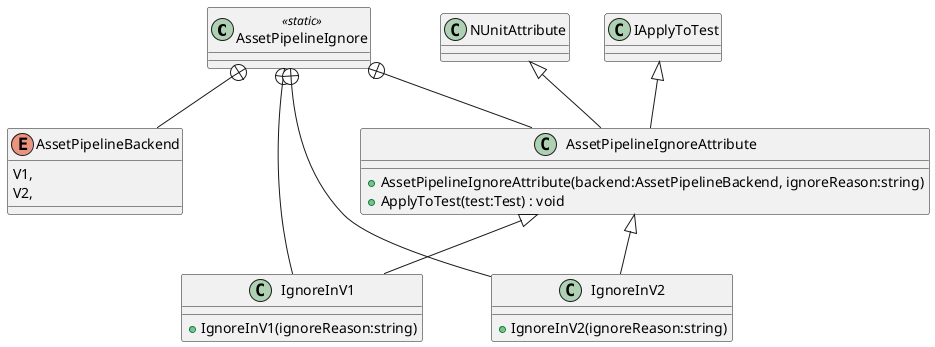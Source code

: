 @startuml
class AssetPipelineIgnore <<static>> {
}
enum AssetPipelineBackend {
    V1,
    V2,
}
class IgnoreInV1 {
    + IgnoreInV1(ignoreReason:string)
}
class IgnoreInV2 {
    + IgnoreInV2(ignoreReason:string)
}
class AssetPipelineIgnoreAttribute {
    + AssetPipelineIgnoreAttribute(backend:AssetPipelineBackend, ignoreReason:string)
    + ApplyToTest(test:Test) : void
}
AssetPipelineIgnore +-- AssetPipelineBackend
AssetPipelineIgnore +-- IgnoreInV1
AssetPipelineIgnoreAttribute <|-- IgnoreInV1
AssetPipelineIgnore +-- IgnoreInV2
AssetPipelineIgnoreAttribute <|-- IgnoreInV2
AssetPipelineIgnore +-- AssetPipelineIgnoreAttribute
NUnitAttribute <|-- AssetPipelineIgnoreAttribute
IApplyToTest <|-- AssetPipelineIgnoreAttribute
@enduml

